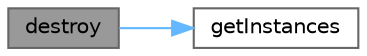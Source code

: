 digraph "destroy"
{
 // LATEX_PDF_SIZE
  bgcolor="transparent";
  edge [fontname=Helvetica,fontsize=10,labelfontname=Helvetica,labelfontsize=10];
  node [fontname=Helvetica,fontsize=10,shape=box,height=0.2,width=0.4];
  rankdir="LR";
  Node1 [id="Node000001",label="destroy",height=0.2,width=0.4,color="gray40", fillcolor="grey60", style="filled", fontcolor="black",tooltip="Destroy an instance."];
  Node1 -> Node2 [id="edge1_Node000001_Node000002",color="steelblue1",style="solid",tooltip=" "];
  Node2 [id="Node000002",label="getInstances",height=0.2,width=0.4,color="grey40", fillcolor="white", style="filled",URL="$classmexplus_1_1_session.html#a953e21c04b205c6bb106eac5a268a1da",tooltip="Get static instance storage."];
}
